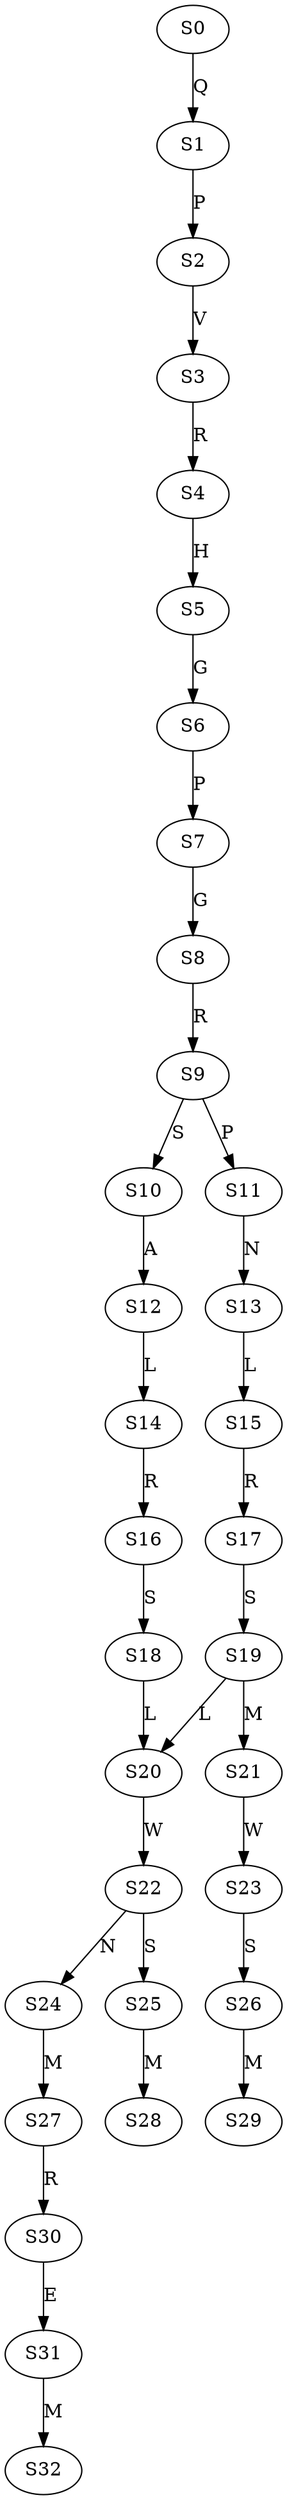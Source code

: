 strict digraph  {
	S0 -> S1 [ label = Q ];
	S1 -> S2 [ label = P ];
	S2 -> S3 [ label = V ];
	S3 -> S4 [ label = R ];
	S4 -> S5 [ label = H ];
	S5 -> S6 [ label = G ];
	S6 -> S7 [ label = P ];
	S7 -> S8 [ label = G ];
	S8 -> S9 [ label = R ];
	S9 -> S10 [ label = S ];
	S9 -> S11 [ label = P ];
	S10 -> S12 [ label = A ];
	S11 -> S13 [ label = N ];
	S12 -> S14 [ label = L ];
	S13 -> S15 [ label = L ];
	S14 -> S16 [ label = R ];
	S15 -> S17 [ label = R ];
	S16 -> S18 [ label = S ];
	S17 -> S19 [ label = S ];
	S18 -> S20 [ label = L ];
	S19 -> S21 [ label = M ];
	S19 -> S20 [ label = L ];
	S20 -> S22 [ label = W ];
	S21 -> S23 [ label = W ];
	S22 -> S24 [ label = N ];
	S22 -> S25 [ label = S ];
	S23 -> S26 [ label = S ];
	S24 -> S27 [ label = M ];
	S25 -> S28 [ label = M ];
	S26 -> S29 [ label = M ];
	S27 -> S30 [ label = R ];
	S30 -> S31 [ label = E ];
	S31 -> S32 [ label = M ];
}
